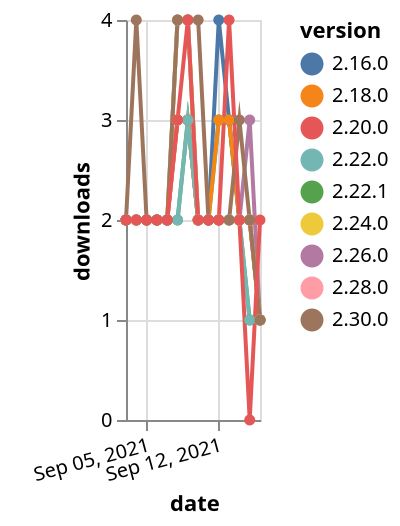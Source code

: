 {"$schema": "https://vega.github.io/schema/vega-lite/v5.json", "description": "A simple bar chart with embedded data.", "data": {"values": [{"date": "2021-09-03", "total": 1017, "delta": 2, "version": "2.28.0"}, {"date": "2021-09-04", "total": 1019, "delta": 2, "version": "2.28.0"}, {"date": "2021-09-05", "total": 1021, "delta": 2, "version": "2.28.0"}, {"date": "2021-09-06", "total": 1023, "delta": 2, "version": "2.28.0"}, {"date": "2021-09-07", "total": 1025, "delta": 2, "version": "2.28.0"}, {"date": "2021-09-08", "total": 1028, "delta": 3, "version": "2.28.0"}, {"date": "2021-09-09", "total": 1031, "delta": 3, "version": "2.28.0"}, {"date": "2021-09-10", "total": 1033, "delta": 2, "version": "2.28.0"}, {"date": "2021-09-11", "total": 1035, "delta": 2, "version": "2.28.0"}, {"date": "2021-09-12", "total": 1037, "delta": 2, "version": "2.28.0"}, {"date": "2021-09-13", "total": 1039, "delta": 2, "version": "2.28.0"}, {"date": "2021-09-14", "total": 1041, "delta": 2, "version": "2.28.0"}, {"date": "2021-09-15", "total": 1043, "delta": 2, "version": "2.28.0"}, {"date": "2021-09-16", "total": 1044, "delta": 1, "version": "2.28.0"}, {"date": "2021-09-03", "total": 3080, "delta": 2, "version": "2.16.0"}, {"date": "2021-09-04", "total": 3082, "delta": 2, "version": "2.16.0"}, {"date": "2021-09-05", "total": 3084, "delta": 2, "version": "2.16.0"}, {"date": "2021-09-06", "total": 3086, "delta": 2, "version": "2.16.0"}, {"date": "2021-09-07", "total": 3088, "delta": 2, "version": "2.16.0"}, {"date": "2021-09-08", "total": 3092, "delta": 4, "version": "2.16.0"}, {"date": "2021-09-09", "total": 3096, "delta": 4, "version": "2.16.0"}, {"date": "2021-09-10", "total": 3098, "delta": 2, "version": "2.16.0"}, {"date": "2021-09-11", "total": 3100, "delta": 2, "version": "2.16.0"}, {"date": "2021-09-12", "total": 3104, "delta": 4, "version": "2.16.0"}, {"date": "2021-09-13", "total": 3107, "delta": 3, "version": "2.16.0"}, {"date": "2021-09-14", "total": 3109, "delta": 2, "version": "2.16.0"}, {"date": "2021-09-15", "total": 3111, "delta": 2, "version": "2.16.0"}, {"date": "2021-09-16", "total": 3112, "delta": 1, "version": "2.16.0"}, {"date": "2021-09-03", "total": 1961, "delta": 2, "version": "2.22.1"}, {"date": "2021-09-04", "total": 1963, "delta": 2, "version": "2.22.1"}, {"date": "2021-09-05", "total": 1965, "delta": 2, "version": "2.22.1"}, {"date": "2021-09-06", "total": 1967, "delta": 2, "version": "2.22.1"}, {"date": "2021-09-07", "total": 1969, "delta": 2, "version": "2.22.1"}, {"date": "2021-09-08", "total": 1971, "delta": 2, "version": "2.22.1"}, {"date": "2021-09-09", "total": 1974, "delta": 3, "version": "2.22.1"}, {"date": "2021-09-10", "total": 1976, "delta": 2, "version": "2.22.1"}, {"date": "2021-09-11", "total": 1978, "delta": 2, "version": "2.22.1"}, {"date": "2021-09-12", "total": 1981, "delta": 3, "version": "2.22.1"}, {"date": "2021-09-13", "total": 1984, "delta": 3, "version": "2.22.1"}, {"date": "2021-09-14", "total": 1986, "delta": 2, "version": "2.22.1"}, {"date": "2021-09-15", "total": 1987, "delta": 1, "version": "2.22.1"}, {"date": "2021-09-16", "total": 1988, "delta": 1, "version": "2.22.1"}, {"date": "2021-09-03", "total": 1512, "delta": 2, "version": "2.26.0"}, {"date": "2021-09-04", "total": 1514, "delta": 2, "version": "2.26.0"}, {"date": "2021-09-05", "total": 1516, "delta": 2, "version": "2.26.0"}, {"date": "2021-09-06", "total": 1518, "delta": 2, "version": "2.26.0"}, {"date": "2021-09-07", "total": 1520, "delta": 2, "version": "2.26.0"}, {"date": "2021-09-08", "total": 1523, "delta": 3, "version": "2.26.0"}, {"date": "2021-09-09", "total": 1526, "delta": 3, "version": "2.26.0"}, {"date": "2021-09-10", "total": 1528, "delta": 2, "version": "2.26.0"}, {"date": "2021-09-11", "total": 1530, "delta": 2, "version": "2.26.0"}, {"date": "2021-09-12", "total": 1532, "delta": 2, "version": "2.26.0"}, {"date": "2021-09-13", "total": 1534, "delta": 2, "version": "2.26.0"}, {"date": "2021-09-14", "total": 1536, "delta": 2, "version": "2.26.0"}, {"date": "2021-09-15", "total": 1539, "delta": 3, "version": "2.26.0"}, {"date": "2021-09-16", "total": 1540, "delta": 1, "version": "2.26.0"}, {"date": "2021-09-03", "total": 1990, "delta": 2, "version": "2.24.0"}, {"date": "2021-09-04", "total": 1992, "delta": 2, "version": "2.24.0"}, {"date": "2021-09-05", "total": 1994, "delta": 2, "version": "2.24.0"}, {"date": "2021-09-06", "total": 1996, "delta": 2, "version": "2.24.0"}, {"date": "2021-09-07", "total": 1998, "delta": 2, "version": "2.24.0"}, {"date": "2021-09-08", "total": 2002, "delta": 4, "version": "2.24.0"}, {"date": "2021-09-09", "total": 2006, "delta": 4, "version": "2.24.0"}, {"date": "2021-09-10", "total": 2008, "delta": 2, "version": "2.24.0"}, {"date": "2021-09-11", "total": 2010, "delta": 2, "version": "2.24.0"}, {"date": "2021-09-12", "total": 2012, "delta": 2, "version": "2.24.0"}, {"date": "2021-09-13", "total": 2014, "delta": 2, "version": "2.24.0"}, {"date": "2021-09-14", "total": 2016, "delta": 2, "version": "2.24.0"}, {"date": "2021-09-15", "total": 2018, "delta": 2, "version": "2.24.0"}, {"date": "2021-09-16", "total": 2019, "delta": 1, "version": "2.24.0"}, {"date": "2021-09-03", "total": 2597, "delta": 2, "version": "2.18.0"}, {"date": "2021-09-04", "total": 2599, "delta": 2, "version": "2.18.0"}, {"date": "2021-09-05", "total": 2601, "delta": 2, "version": "2.18.0"}, {"date": "2021-09-06", "total": 2603, "delta": 2, "version": "2.18.0"}, {"date": "2021-09-07", "total": 2605, "delta": 2, "version": "2.18.0"}, {"date": "2021-09-08", "total": 2608, "delta": 3, "version": "2.18.0"}, {"date": "2021-09-09", "total": 2611, "delta": 3, "version": "2.18.0"}, {"date": "2021-09-10", "total": 2613, "delta": 2, "version": "2.18.0"}, {"date": "2021-09-11", "total": 2615, "delta": 2, "version": "2.18.0"}, {"date": "2021-09-12", "total": 2618, "delta": 3, "version": "2.18.0"}, {"date": "2021-09-13", "total": 2621, "delta": 3, "version": "2.18.0"}, {"date": "2021-09-14", "total": 2623, "delta": 2, "version": "2.18.0"}, {"date": "2021-09-15", "total": 2625, "delta": 2, "version": "2.18.0"}, {"date": "2021-09-16", "total": 2626, "delta": 1, "version": "2.18.0"}, {"date": "2021-09-03", "total": 2069, "delta": 2, "version": "2.22.0"}, {"date": "2021-09-04", "total": 2071, "delta": 2, "version": "2.22.0"}, {"date": "2021-09-05", "total": 2073, "delta": 2, "version": "2.22.0"}, {"date": "2021-09-06", "total": 2075, "delta": 2, "version": "2.22.0"}, {"date": "2021-09-07", "total": 2077, "delta": 2, "version": "2.22.0"}, {"date": "2021-09-08", "total": 2079, "delta": 2, "version": "2.22.0"}, {"date": "2021-09-09", "total": 2082, "delta": 3, "version": "2.22.0"}, {"date": "2021-09-10", "total": 2084, "delta": 2, "version": "2.22.0"}, {"date": "2021-09-11", "total": 2086, "delta": 2, "version": "2.22.0"}, {"date": "2021-09-12", "total": 2088, "delta": 2, "version": "2.22.0"}, {"date": "2021-09-13", "total": 2090, "delta": 2, "version": "2.22.0"}, {"date": "2021-09-14", "total": 2092, "delta": 2, "version": "2.22.0"}, {"date": "2021-09-15", "total": 2093, "delta": 1, "version": "2.22.0"}, {"date": "2021-09-16", "total": 2094, "delta": 1, "version": "2.22.0"}, {"date": "2021-09-03", "total": 755, "delta": 2, "version": "2.30.0"}, {"date": "2021-09-04", "total": 759, "delta": 4, "version": "2.30.0"}, {"date": "2021-09-05", "total": 761, "delta": 2, "version": "2.30.0"}, {"date": "2021-09-06", "total": 763, "delta": 2, "version": "2.30.0"}, {"date": "2021-09-07", "total": 765, "delta": 2, "version": "2.30.0"}, {"date": "2021-09-08", "total": 769, "delta": 4, "version": "2.30.0"}, {"date": "2021-09-09", "total": 773, "delta": 4, "version": "2.30.0"}, {"date": "2021-09-10", "total": 777, "delta": 4, "version": "2.30.0"}, {"date": "2021-09-11", "total": 779, "delta": 2, "version": "2.30.0"}, {"date": "2021-09-12", "total": 781, "delta": 2, "version": "2.30.0"}, {"date": "2021-09-13", "total": 783, "delta": 2, "version": "2.30.0"}, {"date": "2021-09-14", "total": 786, "delta": 3, "version": "2.30.0"}, {"date": "2021-09-15", "total": 788, "delta": 2, "version": "2.30.0"}, {"date": "2021-09-16", "total": 789, "delta": 1, "version": "2.30.0"}, {"date": "2021-09-03", "total": 2462, "delta": 2, "version": "2.20.0"}, {"date": "2021-09-04", "total": 2464, "delta": 2, "version": "2.20.0"}, {"date": "2021-09-05", "total": 2466, "delta": 2, "version": "2.20.0"}, {"date": "2021-09-06", "total": 2468, "delta": 2, "version": "2.20.0"}, {"date": "2021-09-07", "total": 2470, "delta": 2, "version": "2.20.0"}, {"date": "2021-09-08", "total": 2473, "delta": 3, "version": "2.20.0"}, {"date": "2021-09-09", "total": 2477, "delta": 4, "version": "2.20.0"}, {"date": "2021-09-10", "total": 2479, "delta": 2, "version": "2.20.0"}, {"date": "2021-09-11", "total": 2481, "delta": 2, "version": "2.20.0"}, {"date": "2021-09-12", "total": 2483, "delta": 2, "version": "2.20.0"}, {"date": "2021-09-13", "total": 2487, "delta": 4, "version": "2.20.0"}, {"date": "2021-09-14", "total": 2489, "delta": 2, "version": "2.20.0"}, {"date": "2021-09-15", "total": 2489, "delta": 0, "version": "2.20.0"}, {"date": "2021-09-16", "total": 2491, "delta": 2, "version": "2.20.0"}]}, "width": "container", "mark": {"type": "line", "point": {"filled": true}}, "encoding": {"x": {"field": "date", "type": "temporal", "timeUnit": "yearmonthdate", "title": "date", "axis": {"labelAngle": -15}}, "y": {"field": "delta", "type": "quantitative", "title": "downloads"}, "color": {"field": "version", "type": "nominal"}, "tooltip": {"field": "delta"}}}